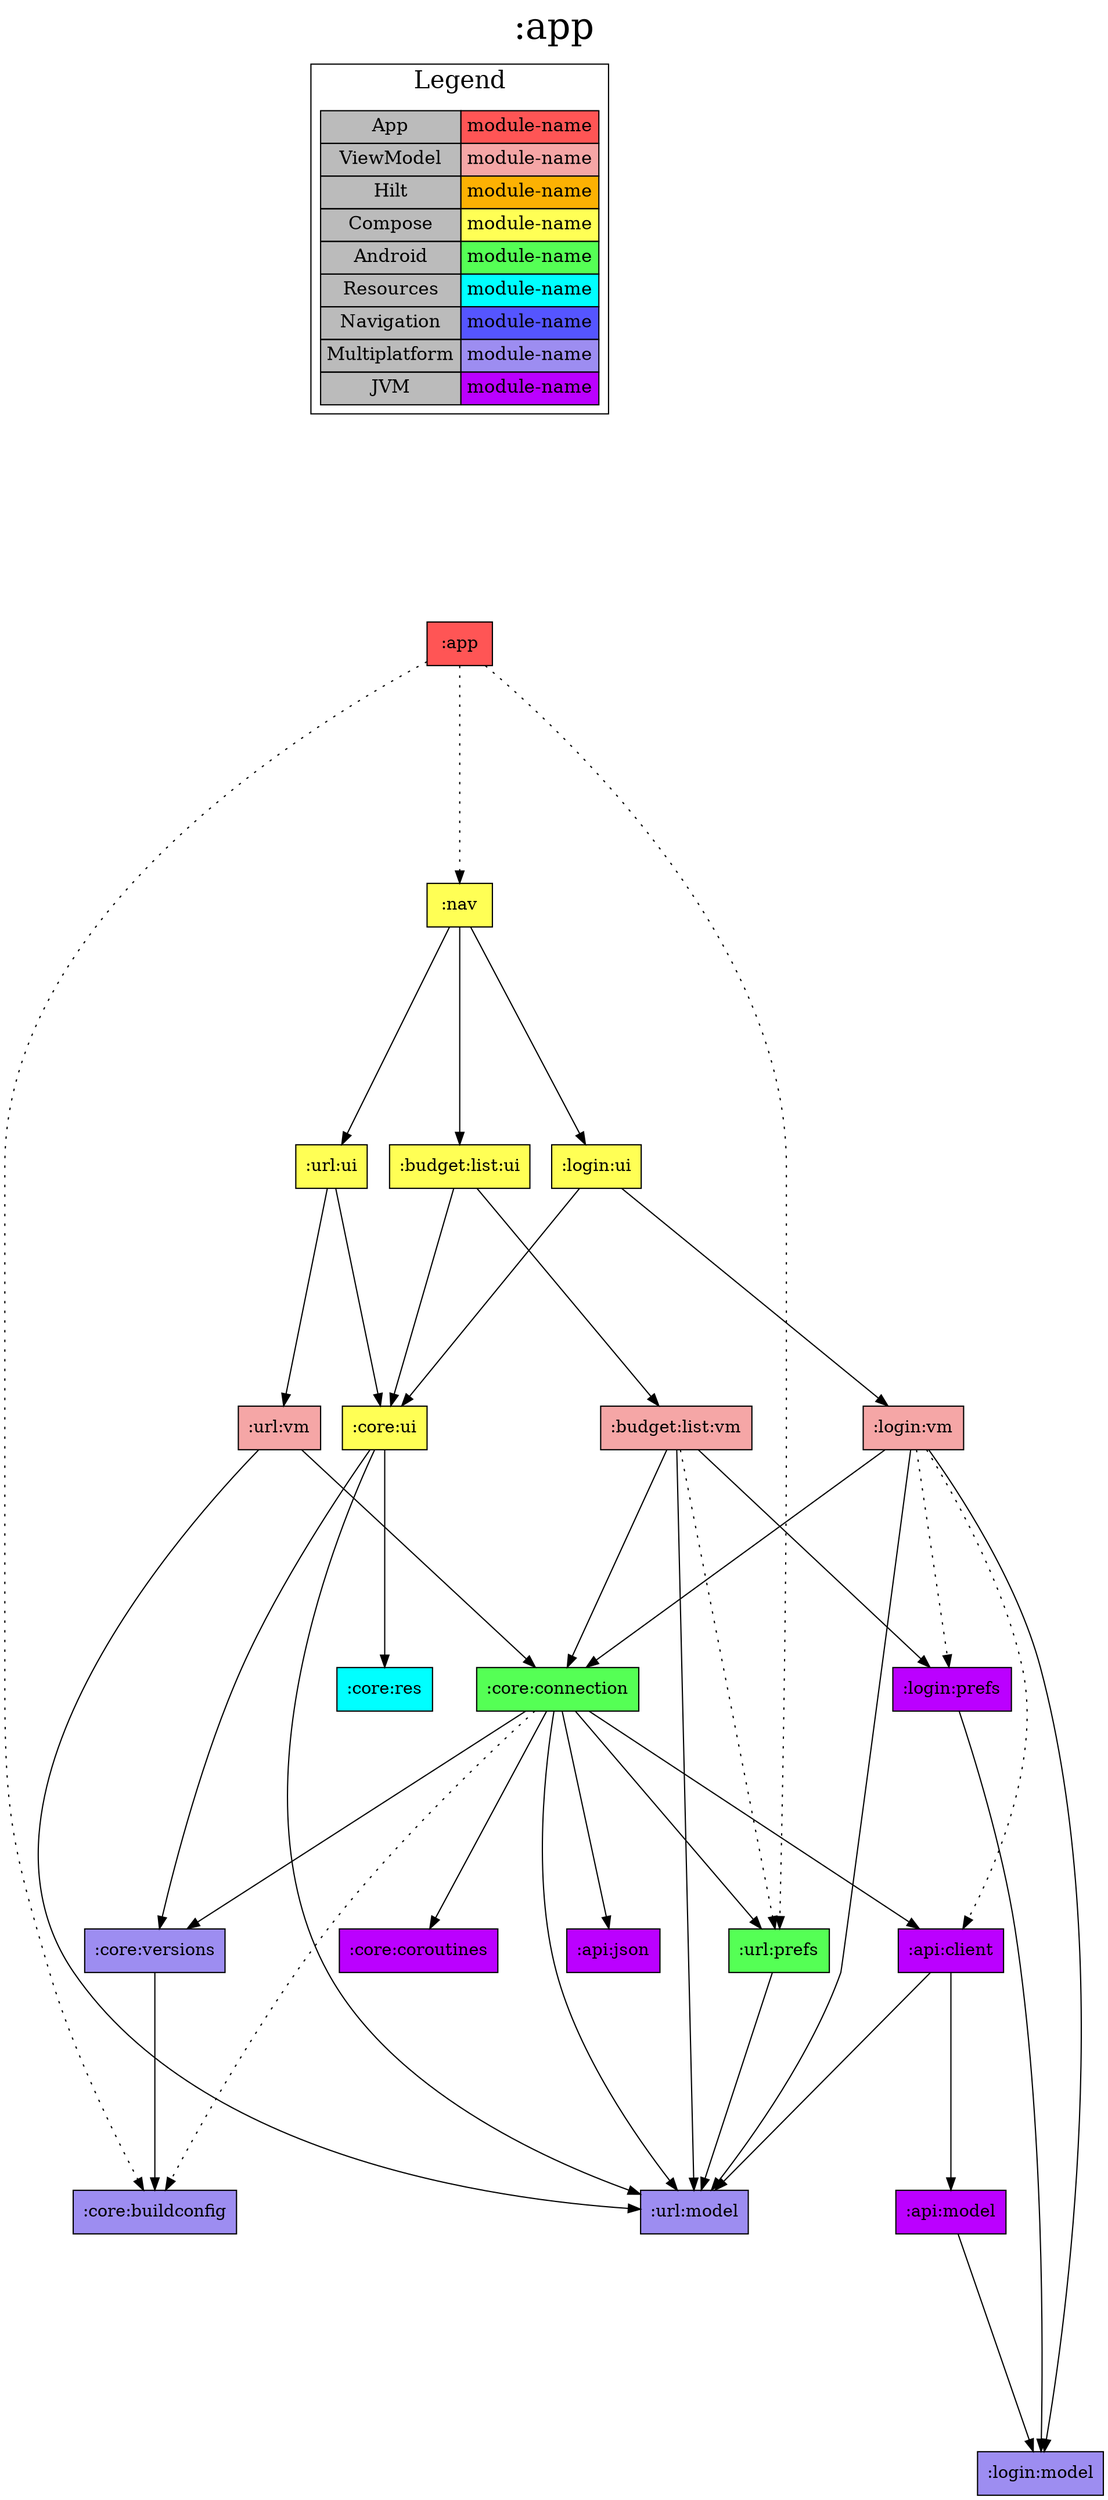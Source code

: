 digraph {
edge ["dir"="forward"]
graph ["dpi"="100","label"=":app","labelloc"="t","fontsize"="30","ranksep"="2.5","rankdir"="TB"]
node ["style"="filled"]
":app" ["shape"="box","fillcolor"="#FF5555"]
":core:buildconfig" ["fillcolor"="#9D8DF1","shape"="box"]
":nav" ["fillcolor"="#FFFF55","shape"="box"]
":budget:list:ui" ["fillcolor"="#FFFF55","shape"="box"]
":budget:list:vm" ["fillcolor"="#F5A6A6","shape"="box"]
":core:connection" ["fillcolor"="#55FF55","shape"="box"]
":api:client" ["fillcolor"="#BB00FF","shape"="box"]
":api:model" ["fillcolor"="#BB00FF","shape"="box"]
":login:model" ["fillcolor"="#9D8DF1","shape"="box"]
":url:model" ["fillcolor"="#9D8DF1","shape"="box"]
":api:json" ["fillcolor"="#BB00FF","shape"="box"]
":core:coroutines" ["fillcolor"="#BB00FF","shape"="box"]
":core:versions" ["fillcolor"="#9D8DF1","shape"="box"]
":url:prefs" ["fillcolor"="#55FF55","shape"="box"]
":login:prefs" ["fillcolor"="#BB00FF","shape"="box"]
":core:ui" ["fillcolor"="#FFFF55","shape"="box"]
":core:res" ["fillcolor"="#00FFFF","shape"="box"]
":login:ui" ["fillcolor"="#FFFF55","shape"="box"]
":login:vm" ["fillcolor"="#F5A6A6","shape"="box"]
":url:ui" ["fillcolor"="#FFFF55","shape"="box"]
":url:vm" ["fillcolor"="#F5A6A6","shape"="box"]
{
edge ["dir"="none"]
graph ["rank"="same"]
":app"
}
":app" -> ":core:buildconfig" ["style"="dotted"]
":app" -> ":nav" ["style"="dotted"]
":app" -> ":url:prefs" ["style"="dotted"]
":nav" -> ":budget:list:ui"
":nav" -> ":login:ui"
":nav" -> ":url:ui"
":budget:list:ui" -> ":budget:list:vm"
":budget:list:ui" -> ":core:ui"
":budget:list:vm" -> ":core:connection"
":budget:list:vm" -> ":login:prefs"
":budget:list:vm" -> ":url:model"
":budget:list:vm" -> ":url:prefs" ["style"="dotted"]
":core:connection" -> ":api:client"
":core:connection" -> ":api:json"
":core:connection" -> ":core:coroutines"
":core:connection" -> ":core:versions"
":core:connection" -> ":url:model"
":core:connection" -> ":url:prefs"
":core:connection" -> ":core:buildconfig" ["style"="dotted"]
":api:client" -> ":api:model"
":api:client" -> ":url:model"
":api:model" -> ":login:model"
":core:versions" -> ":core:buildconfig"
":url:prefs" -> ":url:model"
":login:prefs" -> ":login:model"
":core:ui" -> ":core:res"
":core:ui" -> ":core:versions"
":core:ui" -> ":url:model"
":login:ui" -> ":core:ui"
":login:ui" -> ":login:vm"
":login:vm" -> ":core:connection"
":login:vm" -> ":login:model"
":login:vm" -> ":url:model"
":login:vm" -> ":api:client" ["style"="dotted"]
":login:vm" -> ":login:prefs" ["style"="dotted"]
":url:ui" -> ":core:ui"
":url:ui" -> ":url:vm"
":url:vm" -> ":core:connection"
":url:vm" -> ":url:model"
subgraph "cluster_legend" {
edge ["dir"="none"]
graph ["label"="Legend","fontsize"="20"]
"Legend" ["style"="filled","fillcolor"="#bbbbbb","shape"="none","margin"="0","fontsize"="15","label"=<
<TABLE BORDER="0" CELLBORDER="1" CELLSPACING="0" CELLPADDING="4">
<TR><TD>App</TD><TD BGCOLOR="#FF5555">module-name</TD></TR>
<TR><TD>ViewModel</TD><TD BGCOLOR="#F5A6A6">module-name</TD></TR>
<TR><TD>Hilt</TD><TD BGCOLOR="#FCB103">module-name</TD></TR>
<TR><TD>Compose</TD><TD BGCOLOR="#FFFF55">module-name</TD></TR>
<TR><TD>Android</TD><TD BGCOLOR="#55FF55">module-name</TD></TR>
<TR><TD>Resources</TD><TD BGCOLOR="#00FFFF">module-name</TD></TR>
<TR><TD>Navigation</TD><TD BGCOLOR="#5555FF">module-name</TD></TR>
<TR><TD>Multiplatform</TD><TD BGCOLOR="#9D8DF1">module-name</TD></TR>
<TR><TD>JVM</TD><TD BGCOLOR="#BB00FF">module-name</TD></TR>
</TABLE>
>]
} -> ":app" ["style"="invis"]
}